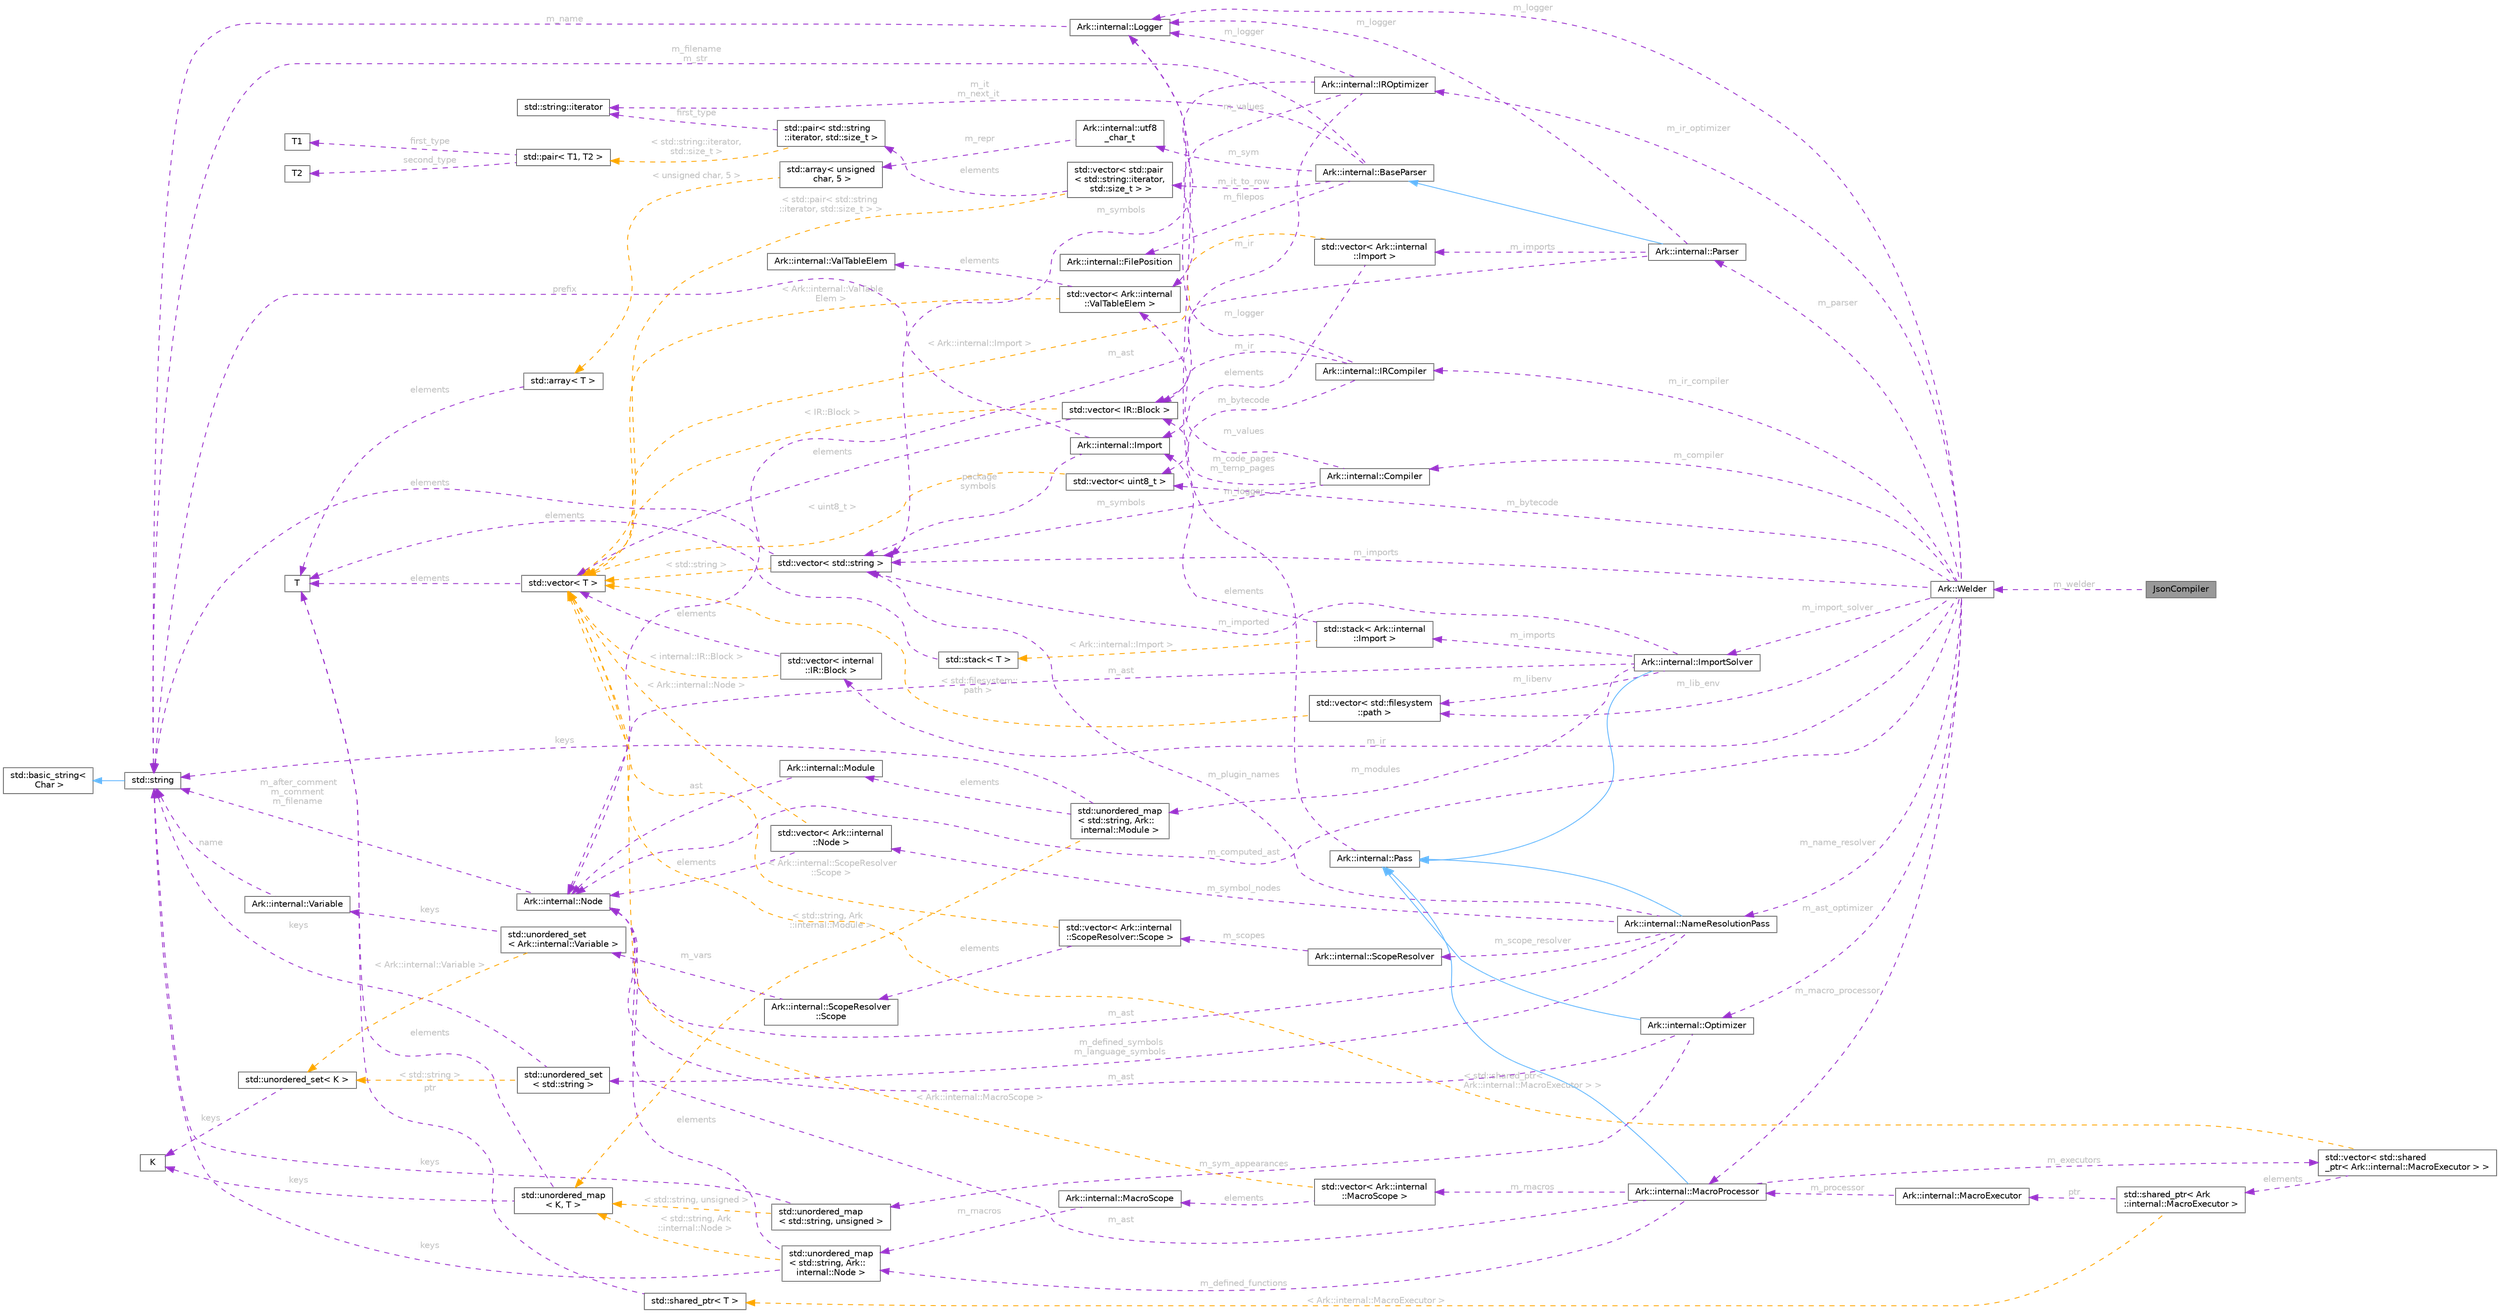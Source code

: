 digraph "JsonCompiler"
{
 // INTERACTIVE_SVG=YES
 // LATEX_PDF_SIZE
  bgcolor="transparent";
  edge [fontname=Helvetica,fontsize=10,labelfontname=Helvetica,labelfontsize=10];
  node [fontname=Helvetica,fontsize=10,shape=box,height=0.2,width=0.4];
  rankdir="LR";
  Node1 [id="Node000001",label="JsonCompiler",height=0.2,width=0.4,color="gray40", fillcolor="grey60", style="filled", fontcolor="black",tooltip=" "];
  Node2 -> Node1 [id="edge1_Node000001_Node000002",dir="back",color="darkorchid3",style="dashed",tooltip=" ",label=" m_welder",fontcolor="grey" ];
  Node2 [id="Node000002",label="Ark::Welder",height=0.2,width=0.4,color="gray40", fillcolor="white", style="filled",URL="$d7/da8/classArk_1_1Welder.html",tooltip="The welder joins all the compiler passes."];
  Node3 -> Node2 [id="edge2_Node000002_Node000003",dir="back",color="darkorchid3",style="dashed",tooltip=" ",label=" m_lib_env",fontcolor="grey" ];
  Node3 [id="Node000003",label="std::vector\< std::filesystem\l::path \>",height=0.2,width=0.4,color="gray40", fillcolor="white", style="filled",tooltip=" "];
  Node4 -> Node3 [id="edge3_Node000003_Node000004",dir="back",color="orange",style="dashed",tooltip=" ",label=" \< std::filesystem::\lpath \>",fontcolor="grey" ];
  Node4 [id="Node000004",label="std::vector\< T \>",height=0.2,width=0.4,color="gray40", fillcolor="white", style="filled",tooltip=" "];
  Node5 -> Node4 [id="edge4_Node000004_Node000005",dir="back",color="darkorchid3",style="dashed",tooltip=" ",label=" elements",fontcolor="grey" ];
  Node5 [id="Node000005",label="T",height=0.2,width=0.4,color="gray40", fillcolor="white", style="filled",tooltip=" "];
  Node6 -> Node2 [id="edge5_Node000002_Node000006",dir="back",color="darkorchid3",style="dashed",tooltip=" ",label=" m_imports",fontcolor="grey" ];
  Node6 [id="Node000006",label="std::vector\< std::string \>",height=0.2,width=0.4,color="gray40", fillcolor="white", style="filled",tooltip=" "];
  Node7 -> Node6 [id="edge6_Node000006_Node000007",dir="back",color="darkorchid3",style="dashed",tooltip=" ",label=" elements",fontcolor="grey" ];
  Node7 [id="Node000007",label="std::string",height=0.2,width=0.4,color="gray40", fillcolor="white", style="filled",tooltip=" "];
  Node8 -> Node7 [id="edge7_Node000007_Node000008",dir="back",color="steelblue1",style="solid",tooltip=" "];
  Node8 [id="Node000008",label="std::basic_string\<\l Char \>",height=0.2,width=0.4,color="gray40", fillcolor="white", style="filled",tooltip=" "];
  Node4 -> Node6 [id="edge8_Node000006_Node000004",dir="back",color="orange",style="dashed",tooltip=" ",label=" \< std::string \>",fontcolor="grey" ];
  Node9 -> Node2 [id="edge9_Node000002_Node000009",dir="back",color="darkorchid3",style="dashed",tooltip=" ",label=" m_ir",fontcolor="grey" ];
  Node9 [id="Node000009",label="std::vector\< internal\l::IR::Block \>",height=0.2,width=0.4,color="gray40", fillcolor="white", style="filled",tooltip=" "];
  Node4 -> Node9 [id="edge10_Node000009_Node000004",dir="back",color="darkorchid3",style="dashed",tooltip=" ",label=" elements",fontcolor="grey" ];
  Node4 -> Node9 [id="edge11_Node000009_Node000004",dir="back",color="orange",style="dashed",tooltip=" ",label=" \< internal::IR::Block \>",fontcolor="grey" ];
  Node10 -> Node2 [id="edge12_Node000002_Node000010",dir="back",color="darkorchid3",style="dashed",tooltip=" ",label=" m_bytecode",fontcolor="grey" ];
  Node10 [id="Node000010",label="std::vector\< uint8_t \>",height=0.2,width=0.4,color="gray40", fillcolor="white", style="filled",tooltip=" "];
  Node4 -> Node10 [id="edge13_Node000010_Node000004",dir="back",color="orange",style="dashed",tooltip=" ",label=" \< uint8_t \>",fontcolor="grey" ];
  Node11 -> Node2 [id="edge14_Node000002_Node000011",dir="back",color="darkorchid3",style="dashed",tooltip=" ",label=" m_computed_ast",fontcolor="grey" ];
  Node11 [id="Node000011",label="Ark::internal::Node",height=0.2,width=0.4,color="gray40", fillcolor="white", style="filled",URL="$dc/d9e/classArk_1_1internal_1_1Node.html",tooltip="A node of an Abstract Syntax Tree for ArkScript."];
  Node7 -> Node11 [id="edge15_Node000011_Node000007",dir="back",color="darkorchid3",style="dashed",tooltip=" ",label=" m_after_comment\nm_comment\nm_filename",fontcolor="grey" ];
  Node12 -> Node2 [id="edge16_Node000002_Node000012",dir="back",color="darkorchid3",style="dashed",tooltip=" ",label=" m_parser",fontcolor="grey" ];
  Node12 [id="Node000012",label="Ark::internal::Parser",height=0.2,width=0.4,color="gray40", fillcolor="white", style="filled",URL="$d9/d0c/classArk_1_1internal_1_1Parser.html",tooltip=" "];
  Node13 -> Node12 [id="edge17_Node000012_Node000013",dir="back",color="steelblue1",style="solid",tooltip=" "];
  Node13 [id="Node000013",label="Ark::internal::BaseParser",height=0.2,width=0.4,color="gray40", fillcolor="white", style="filled",URL="$d8/d00/classArk_1_1internal_1_1BaseParser.html",tooltip=" "];
  Node7 -> Node13 [id="edge18_Node000013_Node000007",dir="back",color="darkorchid3",style="dashed",tooltip=" ",label=" m_filename\nm_str",fontcolor="grey" ];
  Node14 -> Node13 [id="edge19_Node000013_Node000014",dir="back",color="darkorchid3",style="dashed",tooltip=" ",label=" m_it_to_row",fontcolor="grey" ];
  Node14 [id="Node000014",label="std::vector\< std::pair\l\< std::string::iterator,\l std::size_t \> \>",height=0.2,width=0.4,color="gray40", fillcolor="white", style="filled",tooltip=" "];
  Node15 -> Node14 [id="edge20_Node000014_Node000015",dir="back",color="darkorchid3",style="dashed",tooltip=" ",label=" elements",fontcolor="grey" ];
  Node15 [id="Node000015",label="std::pair\< std::string\l::iterator, std::size_t \>",height=0.2,width=0.4,color="gray40", fillcolor="white", style="filled",tooltip=" "];
  Node16 -> Node15 [id="edge21_Node000015_Node000016",dir="back",color="darkorchid3",style="dashed",tooltip=" ",label=" first_type",fontcolor="grey" ];
  Node16 [id="Node000016",label="std::string::iterator",height=0.2,width=0.4,color="gray40", fillcolor="white", style="filled",tooltip=" "];
  Node17 -> Node15 [id="edge22_Node000015_Node000017",dir="back",color="orange",style="dashed",tooltip=" ",label=" \< std::string::iterator,\l std::size_t \>",fontcolor="grey" ];
  Node17 [id="Node000017",label="std::pair\< T1, T2 \>",height=0.2,width=0.4,color="gray40", fillcolor="white", style="filled",tooltip=" "];
  Node18 -> Node17 [id="edge23_Node000017_Node000018",dir="back",color="darkorchid3",style="dashed",tooltip=" ",label=" first_type",fontcolor="grey" ];
  Node18 [id="Node000018",label="T1",height=0.2,width=0.4,color="gray40", fillcolor="white", style="filled",tooltip=" "];
  Node19 -> Node17 [id="edge24_Node000017_Node000019",dir="back",color="darkorchid3",style="dashed",tooltip=" ",label=" second_type",fontcolor="grey" ];
  Node19 [id="Node000019",label="T2",height=0.2,width=0.4,color="gray40", fillcolor="white", style="filled",tooltip=" "];
  Node4 -> Node14 [id="edge25_Node000014_Node000004",dir="back",color="orange",style="dashed",tooltip=" ",label=" \< std::pair\< std::string\l::iterator, std::size_t \> \>",fontcolor="grey" ];
  Node16 -> Node13 [id="edge26_Node000013_Node000016",dir="back",color="darkorchid3",style="dashed",tooltip=" ",label=" m_it\nm_next_it",fontcolor="grey" ];
  Node20 -> Node13 [id="edge27_Node000013_Node000020",dir="back",color="darkorchid3",style="dashed",tooltip=" ",label=" m_sym",fontcolor="grey" ];
  Node20 [id="Node000020",label="Ark::internal::utf8\l_char_t",height=0.2,width=0.4,color="gray40", fillcolor="white", style="filled",URL="$df/d83/classArk_1_1internal_1_1utf8__char__t.html",tooltip=" "];
  Node21 -> Node20 [id="edge28_Node000020_Node000021",dir="back",color="darkorchid3",style="dashed",tooltip=" ",label=" m_repr",fontcolor="grey" ];
  Node21 [id="Node000021",label="std::array\< unsigned\l char, 5 \>",height=0.2,width=0.4,color="gray40", fillcolor="white", style="filled",tooltip=" "];
  Node22 -> Node21 [id="edge29_Node000021_Node000022",dir="back",color="orange",style="dashed",tooltip=" ",label=" \< unsigned char, 5 \>",fontcolor="grey" ];
  Node22 [id="Node000022",label="std::array\< T \>",height=0.2,width=0.4,color="gray40", fillcolor="white", style="filled",tooltip=" "];
  Node5 -> Node22 [id="edge30_Node000022_Node000005",dir="back",color="darkorchid3",style="dashed",tooltip=" ",label=" elements",fontcolor="grey" ];
  Node23 -> Node13 [id="edge31_Node000013_Node000023",dir="back",color="darkorchid3",style="dashed",tooltip=" ",label=" m_filepos",fontcolor="grey" ];
  Node23 [id="Node000023",label="Ark::internal::FilePosition",height=0.2,width=0.4,color="gray40", fillcolor="white", style="filled",URL="$dd/d0e/structArk_1_1internal_1_1FilePosition.html",tooltip="Describe a position in a given file ; handled by the BaseParser."];
  Node24 -> Node12 [id="edge32_Node000012_Node000024",dir="back",color="darkorchid3",style="dashed",tooltip=" ",label=" m_logger",fontcolor="grey" ];
  Node24 [id="Node000024",label="Ark::internal::Logger",height=0.2,width=0.4,color="gray40", fillcolor="white", style="filled",URL="$d6/d2f/classArk_1_1internal_1_1Logger.html",tooltip=" "];
  Node7 -> Node24 [id="edge33_Node000024_Node000007",dir="back",color="darkorchid3",style="dashed",tooltip=" ",label=" m_name",fontcolor="grey" ];
  Node11 -> Node12 [id="edge34_Node000012_Node000011",dir="back",color="darkorchid3",style="dashed",tooltip=" ",label=" m_ast",fontcolor="grey" ];
  Node25 -> Node12 [id="edge35_Node000012_Node000025",dir="back",color="darkorchid3",style="dashed",tooltip=" ",label=" m_imports",fontcolor="grey" ];
  Node25 [id="Node000025",label="std::vector\< Ark::internal\l::Import \>",height=0.2,width=0.4,color="gray40", fillcolor="white", style="filled",tooltip=" "];
  Node26 -> Node25 [id="edge36_Node000025_Node000026",dir="back",color="darkorchid3",style="dashed",tooltip=" ",label=" elements",fontcolor="grey" ];
  Node26 [id="Node000026",label="Ark::internal::Import",height=0.2,width=0.4,color="gray40", fillcolor="white", style="filled",URL="$da/d03/structArk_1_1internal_1_1Import.html",tooltip=" "];
  Node7 -> Node26 [id="edge37_Node000026_Node000007",dir="back",color="darkorchid3",style="dashed",tooltip=" ",label=" prefix",fontcolor="grey" ];
  Node6 -> Node26 [id="edge38_Node000026_Node000006",dir="back",color="darkorchid3",style="dashed",tooltip=" ",label=" package\nsymbols",fontcolor="grey" ];
  Node4 -> Node25 [id="edge39_Node000025_Node000004",dir="back",color="orange",style="dashed",tooltip=" ",label=" \< Ark::internal::Import \>",fontcolor="grey" ];
  Node27 -> Node2 [id="edge40_Node000002_Node000027",dir="back",color="darkorchid3",style="dashed",tooltip=" ",label=" m_import_solver",fontcolor="grey" ];
  Node27 [id="Node000027",label="Ark::internal::ImportSolver",height=0.2,width=0.4,color="gray40", fillcolor="white", style="filled",URL="$d2/d90/classArk_1_1internal_1_1ImportSolver.html",tooltip=" "];
  Node28 -> Node27 [id="edge41_Node000027_Node000028",dir="back",color="steelblue1",style="solid",tooltip=" "];
  Node28 [id="Node000028",label="Ark::internal::Pass",height=0.2,width=0.4,color="gray40", fillcolor="white", style="filled",URL="$da/d7b/classArk_1_1internal_1_1Pass.html",tooltip="An interface to describe compiler passes."];
  Node24 -> Node28 [id="edge42_Node000028_Node000024",dir="back",color="darkorchid3",style="dashed",tooltip=" ",label=" m_logger",fontcolor="grey" ];
  Node3 -> Node27 [id="edge43_Node000027_Node000003",dir="back",color="darkorchid3",style="dashed",tooltip=" ",label=" m_libenv",fontcolor="grey" ];
  Node11 -> Node27 [id="edge44_Node000027_Node000011",dir="back",color="darkorchid3",style="dashed",tooltip=" ",label=" m_ast",fontcolor="grey" ];
  Node29 -> Node27 [id="edge45_Node000027_Node000029",dir="back",color="darkorchid3",style="dashed",tooltip=" ",label=" m_imports",fontcolor="grey" ];
  Node29 [id="Node000029",label="std::stack\< Ark::internal\l::Import \>",height=0.2,width=0.4,color="gray40", fillcolor="white", style="filled",tooltip=" "];
  Node26 -> Node29 [id="edge46_Node000029_Node000026",dir="back",color="darkorchid3",style="dashed",tooltip=" ",label=" elements",fontcolor="grey" ];
  Node30 -> Node29 [id="edge47_Node000029_Node000030",dir="back",color="orange",style="dashed",tooltip=" ",label=" \< Ark::internal::Import \>",fontcolor="grey" ];
  Node30 [id="Node000030",label="std::stack\< T \>",height=0.2,width=0.4,color="gray40", fillcolor="white", style="filled",tooltip=" "];
  Node5 -> Node30 [id="edge48_Node000030_Node000005",dir="back",color="darkorchid3",style="dashed",tooltip=" ",label=" elements",fontcolor="grey" ];
  Node31 -> Node27 [id="edge49_Node000027_Node000031",dir="back",color="darkorchid3",style="dashed",tooltip=" ",label=" m_modules",fontcolor="grey" ];
  Node31 [id="Node000031",label="std::unordered_map\l\< std::string, Ark::\linternal::Module \>",height=0.2,width=0.4,color="gray40", fillcolor="white", style="filled",tooltip=" "];
  Node7 -> Node31 [id="edge50_Node000031_Node000007",dir="back",color="darkorchid3",style="dashed",tooltip=" ",label=" keys",fontcolor="grey" ];
  Node32 -> Node31 [id="edge51_Node000031_Node000032",dir="back",color="darkorchid3",style="dashed",tooltip=" ",label=" elements",fontcolor="grey" ];
  Node32 [id="Node000032",label="Ark::internal::Module",height=0.2,width=0.4,color="gray40", fillcolor="white", style="filled",URL="$d6/d3c/structArk_1_1internal_1_1Module.html",tooltip=" "];
  Node11 -> Node32 [id="edge52_Node000032_Node000011",dir="back",color="darkorchid3",style="dashed",tooltip=" ",label=" ast",fontcolor="grey" ];
  Node33 -> Node31 [id="edge53_Node000031_Node000033",dir="back",color="orange",style="dashed",tooltip=" ",label=" \< std::string, Ark\l::internal::Module \>",fontcolor="grey" ];
  Node33 [id="Node000033",label="std::unordered_map\l\< K, T \>",height=0.2,width=0.4,color="gray40", fillcolor="white", style="filled",tooltip=" "];
  Node34 -> Node33 [id="edge54_Node000033_Node000034",dir="back",color="darkorchid3",style="dashed",tooltip=" ",label=" keys",fontcolor="grey" ];
  Node34 [id="Node000034",label="K",height=0.2,width=0.4,color="gray40", fillcolor="white", style="filled",tooltip=" "];
  Node5 -> Node33 [id="edge55_Node000033_Node000005",dir="back",color="darkorchid3",style="dashed",tooltip=" ",label=" elements",fontcolor="grey" ];
  Node6 -> Node27 [id="edge56_Node000027_Node000006",dir="back",color="darkorchid3",style="dashed",tooltip=" ",label=" m_imported",fontcolor="grey" ];
  Node35 -> Node2 [id="edge57_Node000002_Node000035",dir="back",color="darkorchid3",style="dashed",tooltip=" ",label=" m_macro_processor",fontcolor="grey" ];
  Node35 [id="Node000035",label="Ark::internal::MacroProcessor",height=0.2,width=0.4,color="gray40", fillcolor="white", style="filled",URL="$d5/db5/classArk_1_1internal_1_1MacroProcessor.html",tooltip="The class handling the macros definitions and calls, given an AST."];
  Node28 -> Node35 [id="edge58_Node000035_Node000028",dir="back",color="steelblue1",style="solid",tooltip=" "];
  Node11 -> Node35 [id="edge59_Node000035_Node000011",dir="back",color="darkorchid3",style="dashed",tooltip=" ",label=" m_ast",fontcolor="grey" ];
  Node36 -> Node35 [id="edge60_Node000035_Node000036",dir="back",color="darkorchid3",style="dashed",tooltip=" ",label=" m_macros",fontcolor="grey" ];
  Node36 [id="Node000036",label="std::vector\< Ark::internal\l::MacroScope \>",height=0.2,width=0.4,color="gray40", fillcolor="white", style="filled",tooltip=" "];
  Node37 -> Node36 [id="edge61_Node000036_Node000037",dir="back",color="darkorchid3",style="dashed",tooltip=" ",label=" elements",fontcolor="grey" ];
  Node37 [id="Node000037",label="Ark::internal::MacroScope",height=0.2,width=0.4,color="gray40", fillcolor="white", style="filled",URL="$d6/d42/classArk_1_1internal_1_1MacroScope.html",tooltip=" "];
  Node38 -> Node37 [id="edge62_Node000037_Node000038",dir="back",color="darkorchid3",style="dashed",tooltip=" ",label=" m_macros",fontcolor="grey" ];
  Node38 [id="Node000038",label="std::unordered_map\l\< std::string, Ark::\linternal::Node \>",height=0.2,width=0.4,color="gray40", fillcolor="white", style="filled",tooltip=" "];
  Node7 -> Node38 [id="edge63_Node000038_Node000007",dir="back",color="darkorchid3",style="dashed",tooltip=" ",label=" keys",fontcolor="grey" ];
  Node11 -> Node38 [id="edge64_Node000038_Node000011",dir="back",color="darkorchid3",style="dashed",tooltip=" ",label=" elements",fontcolor="grey" ];
  Node33 -> Node38 [id="edge65_Node000038_Node000033",dir="back",color="orange",style="dashed",tooltip=" ",label=" \< std::string, Ark\l::internal::Node \>",fontcolor="grey" ];
  Node4 -> Node36 [id="edge66_Node000036_Node000004",dir="back",color="orange",style="dashed",tooltip=" ",label=" \< Ark::internal::MacroScope \>",fontcolor="grey" ];
  Node39 -> Node35 [id="edge67_Node000035_Node000039",dir="back",color="darkorchid3",style="dashed",tooltip=" ",label=" m_executors",fontcolor="grey" ];
  Node39 [id="Node000039",label="std::vector\< std::shared\l_ptr\< Ark::internal::MacroExecutor \> \>",height=0.2,width=0.4,color="gray40", fillcolor="white", style="filled",tooltip=" "];
  Node40 -> Node39 [id="edge68_Node000039_Node000040",dir="back",color="darkorchid3",style="dashed",tooltip=" ",label=" elements",fontcolor="grey" ];
  Node40 [id="Node000040",label="std::shared_ptr\< Ark\l::internal::MacroExecutor \>",height=0.2,width=0.4,color="gray40", fillcolor="white", style="filled",tooltip=" "];
  Node41 -> Node40 [id="edge69_Node000040_Node000041",dir="back",color="darkorchid3",style="dashed",tooltip=" ",label=" ptr",fontcolor="grey" ];
  Node41 [id="Node000041",label="Ark::internal::MacroExecutor",height=0.2,width=0.4,color="gray40", fillcolor="white", style="filled",URL="$d5/d8f/classArk_1_1internal_1_1MacroExecutor.html",tooltip="A class that applies macros in a Node."];
  Node35 -> Node41 [id="edge70_Node000041_Node000035",dir="back",color="darkorchid3",style="dashed",tooltip=" ",label=" m_processor",fontcolor="grey" ];
  Node42 -> Node40 [id="edge71_Node000040_Node000042",dir="back",color="orange",style="dashed",tooltip=" ",label=" \< Ark::internal::MacroExecutor \>",fontcolor="grey" ];
  Node42 [id="Node000042",label="std::shared_ptr\< T \>",height=0.2,width=0.4,color="gray40", fillcolor="white", style="filled",tooltip=" "];
  Node5 -> Node42 [id="edge72_Node000042_Node000005",dir="back",color="darkorchid3",style="dashed",tooltip=" ",label=" ptr",fontcolor="grey" ];
  Node4 -> Node39 [id="edge73_Node000039_Node000004",dir="back",color="orange",style="dashed",tooltip=" ",label=" \< std::shared_ptr\<\l Ark::internal::MacroExecutor \> \>",fontcolor="grey" ];
  Node38 -> Node35 [id="edge74_Node000035_Node000038",dir="back",color="darkorchid3",style="dashed",tooltip=" ",label=" m_defined_functions",fontcolor="grey" ];
  Node43 -> Node2 [id="edge75_Node000002_Node000043",dir="back",color="darkorchid3",style="dashed",tooltip=" ",label=" m_ast_optimizer",fontcolor="grey" ];
  Node43 [id="Node000043",label="Ark::internal::Optimizer",height=0.2,width=0.4,color="gray40", fillcolor="white", style="filled",URL="$d7/da8/classArk_1_1internal_1_1Optimizer.html",tooltip="The ArkScript AST optimizer."];
  Node28 -> Node43 [id="edge76_Node000043_Node000028",dir="back",color="steelblue1",style="solid",tooltip=" "];
  Node11 -> Node43 [id="edge77_Node000043_Node000011",dir="back",color="darkorchid3",style="dashed",tooltip=" ",label=" m_ast",fontcolor="grey" ];
  Node44 -> Node43 [id="edge78_Node000043_Node000044",dir="back",color="darkorchid3",style="dashed",tooltip=" ",label=" m_sym_appearances",fontcolor="grey" ];
  Node44 [id="Node000044",label="std::unordered_map\l\< std::string, unsigned \>",height=0.2,width=0.4,color="gray40", fillcolor="white", style="filled",tooltip=" "];
  Node7 -> Node44 [id="edge79_Node000044_Node000007",dir="back",color="darkorchid3",style="dashed",tooltip=" ",label=" keys",fontcolor="grey" ];
  Node33 -> Node44 [id="edge80_Node000044_Node000033",dir="back",color="orange",style="dashed",tooltip=" ",label=" \< std::string, unsigned \>",fontcolor="grey" ];
  Node45 -> Node2 [id="edge81_Node000002_Node000045",dir="back",color="darkorchid3",style="dashed",tooltip=" ",label=" m_name_resolver",fontcolor="grey" ];
  Node45 [id="Node000045",label="Ark::internal::NameResolutionPass",height=0.2,width=0.4,color="gray40", fillcolor="white", style="filled",URL="$d7/db8/classArk_1_1internal_1_1NameResolutionPass.html",tooltip=" "];
  Node28 -> Node45 [id="edge82_Node000045_Node000028",dir="back",color="steelblue1",style="solid",tooltip=" "];
  Node11 -> Node45 [id="edge83_Node000045_Node000011",dir="back",color="darkorchid3",style="dashed",tooltip=" ",label=" m_ast",fontcolor="grey" ];
  Node46 -> Node45 [id="edge84_Node000045_Node000046",dir="back",color="darkorchid3",style="dashed",tooltip=" ",label=" m_defined_symbols\nm_language_symbols",fontcolor="grey" ];
  Node46 [id="Node000046",label="std::unordered_set\l\< std::string \>",height=0.2,width=0.4,color="gray40", fillcolor="white", style="filled",tooltip=" "];
  Node7 -> Node46 [id="edge85_Node000046_Node000007",dir="back",color="darkorchid3",style="dashed",tooltip=" ",label=" keys",fontcolor="grey" ];
  Node47 -> Node46 [id="edge86_Node000046_Node000047",dir="back",color="orange",style="dashed",tooltip=" ",label=" \< std::string \>",fontcolor="grey" ];
  Node47 [id="Node000047",label="std::unordered_set\< K \>",height=0.2,width=0.4,color="gray40", fillcolor="white", style="filled",tooltip=" "];
  Node34 -> Node47 [id="edge87_Node000047_Node000034",dir="back",color="darkorchid3",style="dashed",tooltip=" ",label=" keys",fontcolor="grey" ];
  Node48 -> Node45 [id="edge88_Node000045_Node000048",dir="back",color="darkorchid3",style="dashed",tooltip=" ",label=" m_symbol_nodes",fontcolor="grey" ];
  Node48 [id="Node000048",label="std::vector\< Ark::internal\l::Node \>",height=0.2,width=0.4,color="gray40", fillcolor="white", style="filled",tooltip=" "];
  Node11 -> Node48 [id="edge89_Node000048_Node000011",dir="back",color="darkorchid3",style="dashed",tooltip=" ",label=" elements",fontcolor="grey" ];
  Node4 -> Node48 [id="edge90_Node000048_Node000004",dir="back",color="orange",style="dashed",tooltip=" ",label=" \< Ark::internal::Node \>",fontcolor="grey" ];
  Node6 -> Node45 [id="edge91_Node000045_Node000006",dir="back",color="darkorchid3",style="dashed",tooltip=" ",label=" m_plugin_names",fontcolor="grey" ];
  Node49 -> Node45 [id="edge92_Node000045_Node000049",dir="back",color="darkorchid3",style="dashed",tooltip=" ",label=" m_scope_resolver",fontcolor="grey" ];
  Node49 [id="Node000049",label="Ark::internal::ScopeResolver",height=0.2,width=0.4,color="gray40", fillcolor="white", style="filled",URL="$dd/d92/classArk_1_1internal_1_1ScopeResolver.html",tooltip=" "];
  Node50 -> Node49 [id="edge93_Node000049_Node000050",dir="back",color="darkorchid3",style="dashed",tooltip=" ",label=" m_scopes",fontcolor="grey" ];
  Node50 [id="Node000050",label="std::vector\< Ark::internal\l::ScopeResolver::Scope \>",height=0.2,width=0.4,color="gray40", fillcolor="white", style="filled",tooltip=" "];
  Node51 -> Node50 [id="edge94_Node000050_Node000051",dir="back",color="darkorchid3",style="dashed",tooltip=" ",label=" elements",fontcolor="grey" ];
  Node51 [id="Node000051",label="Ark::internal::ScopeResolver\l::Scope",height=0.2,width=0.4,color="gray40", fillcolor="white", style="filled",URL="$df/d51/classArk_1_1internal_1_1ScopeResolver_1_1Scope.html",tooltip=" "];
  Node52 -> Node51 [id="edge95_Node000051_Node000052",dir="back",color="darkorchid3",style="dashed",tooltip=" ",label=" m_vars",fontcolor="grey" ];
  Node52 [id="Node000052",label="std::unordered_set\l\< Ark::internal::Variable \>",height=0.2,width=0.4,color="gray40", fillcolor="white", style="filled",tooltip=" "];
  Node53 -> Node52 [id="edge96_Node000052_Node000053",dir="back",color="darkorchid3",style="dashed",tooltip=" ",label=" keys",fontcolor="grey" ];
  Node53 [id="Node000053",label="Ark::internal::Variable",height=0.2,width=0.4,color="gray40", fillcolor="white", style="filled",URL="$df/da2/structArk_1_1internal_1_1Variable.html",tooltip=" "];
  Node7 -> Node53 [id="edge97_Node000053_Node000007",dir="back",color="darkorchid3",style="dashed",tooltip=" ",label=" name",fontcolor="grey" ];
  Node47 -> Node52 [id="edge98_Node000052_Node000047",dir="back",color="orange",style="dashed",tooltip=" ",label=" \< Ark::internal::Variable \>",fontcolor="grey" ];
  Node4 -> Node50 [id="edge99_Node000050_Node000004",dir="back",color="orange",style="dashed",tooltip=" ",label=" \< Ark::internal::ScopeResolver\l::Scope \>",fontcolor="grey" ];
  Node24 -> Node2 [id="edge100_Node000002_Node000024",dir="back",color="darkorchid3",style="dashed",tooltip=" ",label=" m_logger",fontcolor="grey" ];
  Node54 -> Node2 [id="edge101_Node000002_Node000054",dir="back",color="darkorchid3",style="dashed",tooltip=" ",label=" m_ir_optimizer",fontcolor="grey" ];
  Node54 [id="Node000054",label="Ark::internal::IROptimizer",height=0.2,width=0.4,color="gray40", fillcolor="white", style="filled",URL="$da/d85/classArk_1_1internal_1_1IROptimizer.html",tooltip=" "];
  Node24 -> Node54 [id="edge102_Node000054_Node000024",dir="back",color="darkorchid3",style="dashed",tooltip=" ",label=" m_logger",fontcolor="grey" ];
  Node55 -> Node54 [id="edge103_Node000054_Node000055",dir="back",color="darkorchid3",style="dashed",tooltip=" ",label=" m_ir",fontcolor="grey" ];
  Node55 [id="Node000055",label="std::vector\< IR::Block \>",height=0.2,width=0.4,color="gray40", fillcolor="white", style="filled",tooltip=" "];
  Node4 -> Node55 [id="edge104_Node000055_Node000004",dir="back",color="darkorchid3",style="dashed",tooltip=" ",label=" elements",fontcolor="grey" ];
  Node4 -> Node55 [id="edge105_Node000055_Node000004",dir="back",color="orange",style="dashed",tooltip=" ",label=" \< IR::Block \>",fontcolor="grey" ];
  Node6 -> Node54 [id="edge106_Node000054_Node000006",dir="back",color="darkorchid3",style="dashed",tooltip=" ",label=" m_symbols",fontcolor="grey" ];
  Node56 -> Node54 [id="edge107_Node000054_Node000056",dir="back",color="darkorchid3",style="dashed",tooltip=" ",label=" m_values",fontcolor="grey" ];
  Node56 [id="Node000056",label="std::vector\< Ark::internal\l::ValTableElem \>",height=0.2,width=0.4,color="gray40", fillcolor="white", style="filled",tooltip=" "];
  Node57 -> Node56 [id="edge108_Node000056_Node000057",dir="back",color="darkorchid3",style="dashed",tooltip=" ",label=" elements",fontcolor="grey" ];
  Node57 [id="Node000057",label="Ark::internal::ValTableElem",height=0.2,width=0.4,color="gray40", fillcolor="white", style="filled",URL="$d8/dc4/structArk_1_1internal_1_1ValTableElem.html",tooltip="A Compiler Value class helper to handle multiple types."];
  Node4 -> Node56 [id="edge109_Node000056_Node000004",dir="back",color="orange",style="dashed",tooltip=" ",label=" \< Ark::internal::ValTable\lElem \>",fontcolor="grey" ];
  Node58 -> Node2 [id="edge110_Node000002_Node000058",dir="back",color="darkorchid3",style="dashed",tooltip=" ",label=" m_ir_compiler",fontcolor="grey" ];
  Node58 [id="Node000058",label="Ark::internal::IRCompiler",height=0.2,width=0.4,color="gray40", fillcolor="white", style="filled",URL="$d0/da1/classArk_1_1internal_1_1IRCompiler.html",tooltip=" "];
  Node24 -> Node58 [id="edge111_Node000058_Node000024",dir="back",color="darkorchid3",style="dashed",tooltip=" ",label=" m_logger",fontcolor="grey" ];
  Node10 -> Node58 [id="edge112_Node000058_Node000010",dir="back",color="darkorchid3",style="dashed",tooltip=" ",label=" m_bytecode",fontcolor="grey" ];
  Node55 -> Node58 [id="edge113_Node000058_Node000055",dir="back",color="darkorchid3",style="dashed",tooltip=" ",label=" m_ir",fontcolor="grey" ];
  Node59 -> Node2 [id="edge114_Node000002_Node000059",dir="back",color="darkorchid3",style="dashed",tooltip=" ",label=" m_compiler",fontcolor="grey" ];
  Node59 [id="Node000059",label="Ark::internal::Compiler",height=0.2,width=0.4,color="gray40", fillcolor="white", style="filled",URL="$db/de9/classArk_1_1internal_1_1Compiler.html",tooltip="The ArkScript bytecode compiler."];
  Node6 -> Node59 [id="edge115_Node000059_Node000006",dir="back",color="darkorchid3",style="dashed",tooltip=" ",label=" m_symbols",fontcolor="grey" ];
  Node56 -> Node59 [id="edge116_Node000059_Node000056",dir="back",color="darkorchid3",style="dashed",tooltip=" ",label=" m_values",fontcolor="grey" ];
  Node55 -> Node59 [id="edge117_Node000059_Node000055",dir="back",color="darkorchid3",style="dashed",tooltip=" ",label=" m_code_pages\nm_temp_pages",fontcolor="grey" ];
}

